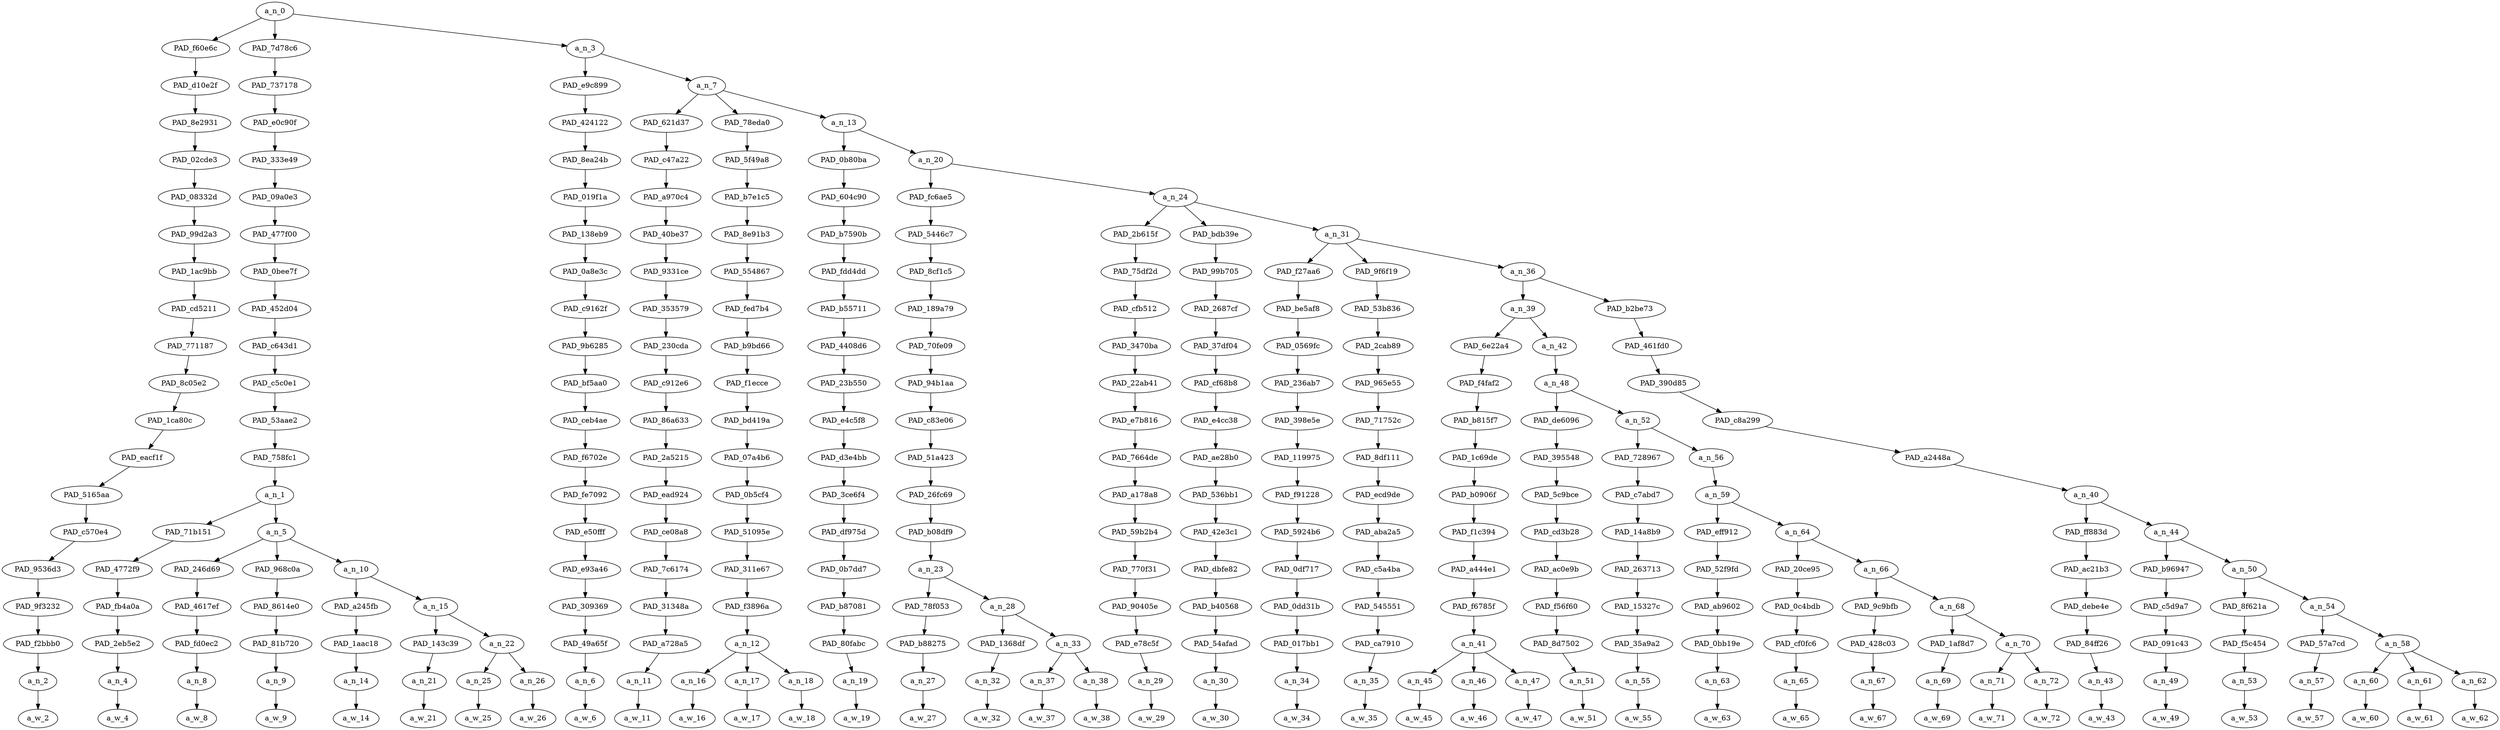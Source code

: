 strict digraph "" {
	a_n_0	[div_dir=1,
		index=0,
		level=19,
		pos="6.007134331597221,19!",
		text_span="[0, 1, 2, 3, 4, 5, 6, 7, 8, 9, 10, 11, 12, 13, 14, 15, 16, 17, 18, 19, 20, 21, 22, 23, 24, 25, 26, 27, 28, 29, 30, 31, 32, 33, 34, \
35, 36, 37, 38, 39]",
		value=0.99999999];
	PAD_f60e6c	[div_dir=-1,
		index=1,
		level=18,
		pos="7.0,18!",
		text_span="[7]",
		value=0.01826635];
	a_n_0 -> PAD_f60e6c;
	PAD_7d78c6	[div_dir=1,
		index=0,
		level=18,
		pos="1.1458333333333333,18!",
		text_span="[0, 1, 2, 3, 4, 5, 6]",
		value=0.17195423];
	a_n_0 -> PAD_7d78c6;
	a_n_3	[div_dir=1,
		index=2,
		level=18,
		pos="9.875569661458332,18!",
		text_span="[8, 9, 10, 11, 12, 13, 14, 15, 16, 17, 18, 19, 20, 21, 22, 23, 24, 25, 26, 27, 28, 29, 30, 31, 32, 33, 34, 35, 36, 37, 38, 39]",
		value=0.80933199];
	a_n_0 -> a_n_3;
	PAD_d10e2f	[div_dir=-1,
		index=1,
		level=17,
		pos="7.0,17!",
		text_span="[7]",
		value=0.01826635];
	PAD_f60e6c -> PAD_d10e2f;
	PAD_8e2931	[div_dir=-1,
		index=1,
		level=16,
		pos="7.0,16!",
		text_span="[7]",
		value=0.01826635];
	PAD_d10e2f -> PAD_8e2931;
	PAD_02cde3	[div_dir=-1,
		index=1,
		level=15,
		pos="7.0,15!",
		text_span="[7]",
		value=0.01826635];
	PAD_8e2931 -> PAD_02cde3;
	PAD_08332d	[div_dir=-1,
		index=1,
		level=14,
		pos="7.0,14!",
		text_span="[7]",
		value=0.01826635];
	PAD_02cde3 -> PAD_08332d;
	PAD_99d2a3	[div_dir=-1,
		index=1,
		level=13,
		pos="7.0,13!",
		text_span="[7]",
		value=0.01826635];
	PAD_08332d -> PAD_99d2a3;
	PAD_1ac9bb	[div_dir=-1,
		index=1,
		level=12,
		pos="7.0,12!",
		text_span="[7]",
		value=0.01826635];
	PAD_99d2a3 -> PAD_1ac9bb;
	PAD_cd5211	[div_dir=-1,
		index=1,
		level=11,
		pos="7.0,11!",
		text_span="[7]",
		value=0.01826635];
	PAD_1ac9bb -> PAD_cd5211;
	PAD_771187	[div_dir=-1,
		index=1,
		level=10,
		pos="7.0,10!",
		text_span="[7]",
		value=0.01826635];
	PAD_cd5211 -> PAD_771187;
	PAD_8c05e2	[div_dir=-1,
		index=1,
		level=9,
		pos="7.0,9!",
		text_span="[7]",
		value=0.01826635];
	PAD_771187 -> PAD_8c05e2;
	PAD_1ca80c	[div_dir=-1,
		index=1,
		level=8,
		pos="7.0,8!",
		text_span="[7]",
		value=0.01826635];
	PAD_8c05e2 -> PAD_1ca80c;
	PAD_eacf1f	[div_dir=-1,
		index=1,
		level=7,
		pos="7.0,7!",
		text_span="[7]",
		value=0.01826635];
	PAD_1ca80c -> PAD_eacf1f;
	PAD_5165aa	[div_dir=-1,
		index=1,
		level=6,
		pos="7.0,6!",
		text_span="[7]",
		value=0.01826635];
	PAD_eacf1f -> PAD_5165aa;
	PAD_c570e4	[div_dir=-1,
		index=2,
		level=5,
		pos="7.0,5!",
		text_span="[7]",
		value=0.01826635];
	PAD_5165aa -> PAD_c570e4;
	PAD_9536d3	[div_dir=-1,
		index=4,
		level=4,
		pos="7.0,4!",
		text_span="[7]",
		value=0.01826635];
	PAD_c570e4 -> PAD_9536d3;
	PAD_9f3232	[div_dir=-1,
		index=5,
		level=3,
		pos="7.0,3!",
		text_span="[7]",
		value=0.01826635];
	PAD_9536d3 -> PAD_9f3232;
	PAD_f2bbb0	[div_dir=-1,
		index=6,
		level=2,
		pos="7.0,2!",
		text_span="[7]",
		value=0.01826635];
	PAD_9f3232 -> PAD_f2bbb0;
	a_n_2	[div_dir=-1,
		index=7,
		level=1,
		pos="7.0,1!",
		text_span="[7]",
		value=0.01826635];
	PAD_f2bbb0 -> a_n_2;
	a_w_2	[div_dir=0,
		index=7,
		level=0,
		pos="7,0!",
		text_span="[7]",
		value=and];
	a_n_2 -> a_w_2;
	PAD_737178	[div_dir=1,
		index=0,
		level=17,
		pos="1.1458333333333333,17!",
		text_span="[0, 1, 2, 3, 4, 5, 6]",
		value=0.17195423];
	PAD_7d78c6 -> PAD_737178;
	PAD_e0c90f	[div_dir=1,
		index=0,
		level=16,
		pos="1.1458333333333333,16!",
		text_span="[0, 1, 2, 3, 4, 5, 6]",
		value=0.17195423];
	PAD_737178 -> PAD_e0c90f;
	PAD_333e49	[div_dir=1,
		index=0,
		level=15,
		pos="1.1458333333333333,15!",
		text_span="[0, 1, 2, 3, 4, 5, 6]",
		value=0.17195423];
	PAD_e0c90f -> PAD_333e49;
	PAD_09a0e3	[div_dir=1,
		index=0,
		level=14,
		pos="1.1458333333333333,14!",
		text_span="[0, 1, 2, 3, 4, 5, 6]",
		value=0.17195423];
	PAD_333e49 -> PAD_09a0e3;
	PAD_477f00	[div_dir=1,
		index=0,
		level=13,
		pos="1.1458333333333333,13!",
		text_span="[0, 1, 2, 3, 4, 5, 6]",
		value=0.17195423];
	PAD_09a0e3 -> PAD_477f00;
	PAD_0bee7f	[div_dir=1,
		index=0,
		level=12,
		pos="1.1458333333333333,12!",
		text_span="[0, 1, 2, 3, 4, 5, 6]",
		value=0.17195423];
	PAD_477f00 -> PAD_0bee7f;
	PAD_452d04	[div_dir=1,
		index=0,
		level=11,
		pos="1.1458333333333333,11!",
		text_span="[0, 1, 2, 3, 4, 5, 6]",
		value=0.17195423];
	PAD_0bee7f -> PAD_452d04;
	PAD_c643d1	[div_dir=1,
		index=0,
		level=10,
		pos="1.1458333333333333,10!",
		text_span="[0, 1, 2, 3, 4, 5, 6]",
		value=0.17195423];
	PAD_452d04 -> PAD_c643d1;
	PAD_c5c0e1	[div_dir=1,
		index=0,
		level=9,
		pos="1.1458333333333333,9!",
		text_span="[0, 1, 2, 3, 4, 5, 6]",
		value=0.17195423];
	PAD_c643d1 -> PAD_c5c0e1;
	PAD_53aae2	[div_dir=1,
		index=0,
		level=8,
		pos="1.1458333333333333,8!",
		text_span="[0, 1, 2, 3, 4, 5, 6]",
		value=0.17195423];
	PAD_c5c0e1 -> PAD_53aae2;
	PAD_758fc1	[div_dir=1,
		index=0,
		level=7,
		pos="1.1458333333333333,7!",
		text_span="[0, 1, 2, 3, 4, 5, 6]",
		value=0.17195423];
	PAD_53aae2 -> PAD_758fc1;
	a_n_1	[div_dir=1,
		index=0,
		level=6,
		pos="1.1458333333333333,6!",
		text_span="[0, 1, 2, 3, 4, 5, 6]",
		value=0.17195423];
	PAD_758fc1 -> a_n_1;
	PAD_71b151	[div_dir=1,
		index=0,
		level=5,
		pos="0.0,5!",
		text_span="[0]",
		value=0.05441077];
	a_n_1 -> PAD_71b151;
	a_n_5	[div_dir=1,
		index=1,
		level=5,
		pos="2.2916666666666665,5!",
		text_span="[1, 2, 3, 4, 5, 6]",
		value=0.11739344];
	a_n_1 -> a_n_5;
	PAD_4772f9	[div_dir=1,
		index=0,
		level=4,
		pos="0.0,4!",
		text_span="[0]",
		value=0.05441077];
	PAD_71b151 -> PAD_4772f9;
	PAD_fb4a0a	[div_dir=1,
		index=0,
		level=3,
		pos="0.0,3!",
		text_span="[0]",
		value=0.05441077];
	PAD_4772f9 -> PAD_fb4a0a;
	PAD_2eb5e2	[div_dir=1,
		index=0,
		level=2,
		pos="0.0,2!",
		text_span="[0]",
		value=0.05441077];
	PAD_fb4a0a -> PAD_2eb5e2;
	a_n_4	[div_dir=1,
		index=0,
		level=1,
		pos="0.0,1!",
		text_span="[0]",
		value=0.05441077];
	PAD_2eb5e2 -> a_n_4;
	a_w_4	[div_dir=0,
		index=0,
		level=0,
		pos="0,0!",
		text_span="[0]",
		value=cantwell];
	a_n_4 -> a_w_4;
	PAD_246d69	[div_dir=1,
		index=1,
		level=4,
		pos="1.0,4!",
		text_span="[1]",
		value=0.01510098];
	a_n_5 -> PAD_246d69;
	PAD_968c0a	[div_dir=1,
		index=2,
		level=4,
		pos="2.0,4!",
		text_span="[2]",
		value=0.01600743];
	a_n_5 -> PAD_968c0a;
	a_n_10	[div_dir=1,
		index=3,
		level=4,
		pos="3.875,4!",
		text_span="[3, 4, 5, 6]",
		value=0.08624022];
	a_n_5 -> a_n_10;
	PAD_4617ef	[div_dir=1,
		index=1,
		level=3,
		pos="1.0,3!",
		text_span="[1]",
		value=0.01510098];
	PAD_246d69 -> PAD_4617ef;
	PAD_fd0ec2	[div_dir=1,
		index=1,
		level=2,
		pos="1.0,2!",
		text_span="[1]",
		value=0.01510098];
	PAD_4617ef -> PAD_fd0ec2;
	a_n_8	[div_dir=1,
		index=1,
		level=1,
		pos="1.0,1!",
		text_span="[1]",
		value=0.01510098];
	PAD_fd0ec2 -> a_n_8;
	a_w_8	[div_dir=0,
		index=1,
		level=0,
		pos="1,0!",
		text_span="[1]",
		value=is];
	a_n_8 -> a_w_8;
	PAD_8614e0	[div_dir=1,
		index=2,
		level=3,
		pos="2.0,3!",
		text_span="[2]",
		value=0.01600743];
	PAD_968c0a -> PAD_8614e0;
	PAD_81b720	[div_dir=1,
		index=2,
		level=2,
		pos="2.0,2!",
		text_span="[2]",
		value=0.01600743];
	PAD_8614e0 -> PAD_81b720;
	a_n_9	[div_dir=1,
		index=2,
		level=1,
		pos="2.0,1!",
		text_span="[2]",
		value=0.01600743];
	PAD_81b720 -> a_n_9;
	a_w_9	[div_dir=0,
		index=2,
		level=0,
		pos="2,0!",
		text_span="[2]",
		value=actually];
	a_n_9 -> a_w_9;
	PAD_a245fb	[div_dir=1,
		index=3,
		level=3,
		pos="3.0,3!",
		text_span="[3]",
		value=0.01694788];
	a_n_10 -> PAD_a245fb;
	a_n_15	[div_dir=1,
		index=4,
		level=3,
		pos="4.75,3!",
		text_span="[4, 5, 6]",
		value=0.06924967];
	a_n_10 -> a_n_15;
	PAD_1aac18	[div_dir=1,
		index=3,
		level=2,
		pos="3.0,2!",
		text_span="[3]",
		value=0.01694788];
	PAD_a245fb -> PAD_1aac18;
	a_n_14	[div_dir=1,
		index=3,
		level=1,
		pos="3.0,1!",
		text_span="[3]",
		value=0.01694788];
	PAD_1aac18 -> a_n_14;
	a_w_14	[div_dir=0,
		index=3,
		level=0,
		pos="3,0!",
		text_span="[3]",
		value=talking];
	a_n_14 -> a_w_14;
	PAD_143c39	[div_dir=1,
		index=4,
		level=2,
		pos="4.0,2!",
		text_span="[4]",
		value=0.01421247];
	a_n_15 -> PAD_143c39;
	a_n_22	[div_dir=1,
		index=5,
		level=2,
		pos="5.5,2!",
		text_span="[5, 6]",
		value=0.05499839];
	a_n_15 -> a_n_22;
	a_n_21	[div_dir=1,
		index=4,
		level=1,
		pos="4.0,1!",
		text_span="[4]",
		value=0.01421247];
	PAD_143c39 -> a_n_21;
	a_w_21	[div_dir=0,
		index=4,
		level=0,
		pos="4,0!",
		text_span="[4]",
		value=to];
	a_n_21 -> a_w_21;
	a_n_25	[div_dir=1,
		index=5,
		level=1,
		pos="5.0,1!",
		text_span="[5]",
		value=0.03121798];
	a_n_22 -> a_n_25;
	a_n_26	[div_dir=-1,
		index=6,
		level=1,
		pos="6.0,1!",
		text_span="[6]",
		value=0.02374037];
	a_n_22 -> a_n_26;
	a_w_25	[div_dir=0,
		index=5,
		level=0,
		pos="5,0!",
		text_span="[5]",
		value=federal];
	a_n_25 -> a_w_25;
	a_w_26	[div_dir=0,
		index=6,
		level=0,
		pos="6,0!",
		text_span="[6]",
		value=agents];
	a_n_26 -> a_w_26;
	PAD_e9c899	[div_dir=1,
		index=2,
		level=17,
		pos="8.0,17!",
		text_span="[8]",
		value=0.06727514];
	a_n_3 -> PAD_e9c899;
	a_n_7	[div_dir=1,
		index=3,
		level=17,
		pos="11.751139322916666,17!",
		text_span="[9, 10, 11, 12, 13, 14, 15, 16, 17, 18, 19, 20, 21, 22, 23, 24, 25, 26, 27, 28, 29, 30, 31, 32, 33, 34, 35, 36, 37, 38, 39]",
		value=0.74160959];
	a_n_3 -> a_n_7;
	PAD_424122	[div_dir=1,
		index=2,
		level=16,
		pos="8.0,16!",
		text_span="[8]",
		value=0.06727514];
	PAD_e9c899 -> PAD_424122;
	PAD_8ea24b	[div_dir=1,
		index=2,
		level=15,
		pos="8.0,15!",
		text_span="[8]",
		value=0.06727514];
	PAD_424122 -> PAD_8ea24b;
	PAD_019f1a	[div_dir=1,
		index=2,
		level=14,
		pos="8.0,14!",
		text_span="[8]",
		value=0.06727514];
	PAD_8ea24b -> PAD_019f1a;
	PAD_138eb9	[div_dir=1,
		index=2,
		level=13,
		pos="8.0,13!",
		text_span="[8]",
		value=0.06727514];
	PAD_019f1a -> PAD_138eb9;
	PAD_0a8e3c	[div_dir=1,
		index=2,
		level=12,
		pos="8.0,12!",
		text_span="[8]",
		value=0.06727514];
	PAD_138eb9 -> PAD_0a8e3c;
	PAD_c9162f	[div_dir=1,
		index=2,
		level=11,
		pos="8.0,11!",
		text_span="[8]",
		value=0.06727514];
	PAD_0a8e3c -> PAD_c9162f;
	PAD_9b6285	[div_dir=1,
		index=2,
		level=10,
		pos="8.0,10!",
		text_span="[8]",
		value=0.06727514];
	PAD_c9162f -> PAD_9b6285;
	PAD_bf5aa0	[div_dir=1,
		index=2,
		level=9,
		pos="8.0,9!",
		text_span="[8]",
		value=0.06727514];
	PAD_9b6285 -> PAD_bf5aa0;
	PAD_ceb4ae	[div_dir=1,
		index=2,
		level=8,
		pos="8.0,8!",
		text_span="[8]",
		value=0.06727514];
	PAD_bf5aa0 -> PAD_ceb4ae;
	PAD_f6702e	[div_dir=1,
		index=2,
		level=7,
		pos="8.0,7!",
		text_span="[8]",
		value=0.06727514];
	PAD_ceb4ae -> PAD_f6702e;
	PAD_fe7092	[div_dir=1,
		index=2,
		level=6,
		pos="8.0,6!",
		text_span="[8]",
		value=0.06727514];
	PAD_f6702e -> PAD_fe7092;
	PAD_e50fff	[div_dir=1,
		index=3,
		level=5,
		pos="8.0,5!",
		text_span="[8]",
		value=0.06727514];
	PAD_fe7092 -> PAD_e50fff;
	PAD_e93a46	[div_dir=1,
		index=5,
		level=4,
		pos="8.0,4!",
		text_span="[8]",
		value=0.06727514];
	PAD_e50fff -> PAD_e93a46;
	PAD_309369	[div_dir=1,
		index=6,
		level=3,
		pos="8.0,3!",
		text_span="[8]",
		value=0.06727514];
	PAD_e93a46 -> PAD_309369;
	PAD_49a65f	[div_dir=1,
		index=7,
		level=2,
		pos="8.0,2!",
		text_span="[8]",
		value=0.06727514];
	PAD_309369 -> PAD_49a65f;
	a_n_6	[div_dir=1,
		index=8,
		level=1,
		pos="8.0,1!",
		text_span="[8]",
		value=0.06727514];
	PAD_49a65f -> a_n_6;
	a_w_6	[div_dir=0,
		index=8,
		level=0,
		pos="8,0!",
		text_span="[8]",
		value=nehlen];
	a_n_6 -> a_w_6;
	PAD_621d37	[div_dir=-1,
		index=3,
		level=16,
		pos="9.0,16!",
		text_span="[9]",
		value=0.02390951];
	a_n_7 -> PAD_621d37;
	PAD_78eda0	[div_dir=1,
		index=4,
		level=16,
		pos="11.0,16!",
		text_span="[10, 11, 12]",
		value=0.25882373];
	a_n_7 -> PAD_78eda0;
	a_n_13	[div_dir=1,
		index=5,
		level=16,
		pos="15.25341796875,16!",
		text_span="[13, 14, 15, 16, 17, 18, 19, 20, 21, 22, 23, 24, 25, 26, 27, 28, 29, 30, 31, 32, 33, 34, 35, 36, 37, 38, 39]",
		value=0.45843352];
	a_n_7 -> a_n_13;
	PAD_c47a22	[div_dir=-1,
		index=3,
		level=15,
		pos="9.0,15!",
		text_span="[9]",
		value=0.02390951];
	PAD_621d37 -> PAD_c47a22;
	PAD_a970c4	[div_dir=-1,
		index=3,
		level=14,
		pos="9.0,14!",
		text_span="[9]",
		value=0.02390951];
	PAD_c47a22 -> PAD_a970c4;
	PAD_40be37	[div_dir=-1,
		index=3,
		level=13,
		pos="9.0,13!",
		text_span="[9]",
		value=0.02390951];
	PAD_a970c4 -> PAD_40be37;
	PAD_9331ce	[div_dir=-1,
		index=3,
		level=12,
		pos="9.0,12!",
		text_span="[9]",
		value=0.02390951];
	PAD_40be37 -> PAD_9331ce;
	PAD_353579	[div_dir=-1,
		index=3,
		level=11,
		pos="9.0,11!",
		text_span="[9]",
		value=0.02390951];
	PAD_9331ce -> PAD_353579;
	PAD_230cda	[div_dir=-1,
		index=3,
		level=10,
		pos="9.0,10!",
		text_span="[9]",
		value=0.02390951];
	PAD_353579 -> PAD_230cda;
	PAD_c912e6	[div_dir=-1,
		index=3,
		level=9,
		pos="9.0,9!",
		text_span="[9]",
		value=0.02390951];
	PAD_230cda -> PAD_c912e6;
	PAD_86a633	[div_dir=-1,
		index=3,
		level=8,
		pos="9.0,8!",
		text_span="[9]",
		value=0.02390951];
	PAD_c912e6 -> PAD_86a633;
	PAD_2a5215	[div_dir=-1,
		index=3,
		level=7,
		pos="9.0,7!",
		text_span="[9]",
		value=0.02390951];
	PAD_86a633 -> PAD_2a5215;
	PAD_ead924	[div_dir=-1,
		index=3,
		level=6,
		pos="9.0,6!",
		text_span="[9]",
		value=0.02390951];
	PAD_2a5215 -> PAD_ead924;
	PAD_ce08a8	[div_dir=-1,
		index=4,
		level=5,
		pos="9.0,5!",
		text_span="[9]",
		value=0.02390951];
	PAD_ead924 -> PAD_ce08a8;
	PAD_7c6174	[div_dir=-1,
		index=6,
		level=4,
		pos="9.0,4!",
		text_span="[9]",
		value=0.02390951];
	PAD_ce08a8 -> PAD_7c6174;
	PAD_31348a	[div_dir=-1,
		index=7,
		level=3,
		pos="9.0,3!",
		text_span="[9]",
		value=0.02390951];
	PAD_7c6174 -> PAD_31348a;
	PAD_a728a5	[div_dir=-1,
		index=8,
		level=2,
		pos="9.0,2!",
		text_span="[9]",
		value=0.02390951];
	PAD_31348a -> PAD_a728a5;
	a_n_11	[div_dir=-1,
		index=9,
		level=1,
		pos="9.0,1!",
		text_span="[9]",
		value=0.02390951];
	PAD_a728a5 -> a_n_11;
	a_w_11	[div_dir=0,
		index=9,
		level=0,
		pos="9,0!",
		text_span="[9]",
		value=has];
	a_n_11 -> a_w_11;
	PAD_5f49a8	[div_dir=1,
		index=4,
		level=15,
		pos="11.0,15!",
		text_span="[10, 11, 12]",
		value=0.25882373];
	PAD_78eda0 -> PAD_5f49a8;
	PAD_b7e1c5	[div_dir=1,
		index=4,
		level=14,
		pos="11.0,14!",
		text_span="[10, 11, 12]",
		value=0.25882373];
	PAD_5f49a8 -> PAD_b7e1c5;
	PAD_8e91b3	[div_dir=1,
		index=4,
		level=13,
		pos="11.0,13!",
		text_span="[10, 11, 12]",
		value=0.25882373];
	PAD_b7e1c5 -> PAD_8e91b3;
	PAD_554867	[div_dir=1,
		index=4,
		level=12,
		pos="11.0,12!",
		text_span="[10, 11, 12]",
		value=0.25882373];
	PAD_8e91b3 -> PAD_554867;
	PAD_fed7b4	[div_dir=1,
		index=4,
		level=11,
		pos="11.0,11!",
		text_span="[10, 11, 12]",
		value=0.25882373];
	PAD_554867 -> PAD_fed7b4;
	PAD_b9bd66	[div_dir=1,
		index=4,
		level=10,
		pos="11.0,10!",
		text_span="[10, 11, 12]",
		value=0.25882373];
	PAD_fed7b4 -> PAD_b9bd66;
	PAD_f1ecce	[div_dir=1,
		index=4,
		level=9,
		pos="11.0,9!",
		text_span="[10, 11, 12]",
		value=0.25882373];
	PAD_b9bd66 -> PAD_f1ecce;
	PAD_bd419a	[div_dir=1,
		index=4,
		level=8,
		pos="11.0,8!",
		text_span="[10, 11, 12]",
		value=0.25882373];
	PAD_f1ecce -> PAD_bd419a;
	PAD_07a4b6	[div_dir=1,
		index=4,
		level=7,
		pos="11.0,7!",
		text_span="[10, 11, 12]",
		value=0.25882373];
	PAD_bd419a -> PAD_07a4b6;
	PAD_0b5cf4	[div_dir=1,
		index=4,
		level=6,
		pos="11.0,6!",
		text_span="[10, 11, 12]",
		value=0.25882373];
	PAD_07a4b6 -> PAD_0b5cf4;
	PAD_51095e	[div_dir=1,
		index=5,
		level=5,
		pos="11.0,5!",
		text_span="[10, 11, 12]",
		value=0.25882373];
	PAD_0b5cf4 -> PAD_51095e;
	PAD_311e67	[div_dir=1,
		index=7,
		level=4,
		pos="11.0,4!",
		text_span="[10, 11, 12]",
		value=0.25882373];
	PAD_51095e -> PAD_311e67;
	PAD_f3896a	[div_dir=1,
		index=8,
		level=3,
		pos="11.0,3!",
		text_span="[10, 11, 12]",
		value=0.25882373];
	PAD_311e67 -> PAD_f3896a;
	a_n_12	[div_dir=1,
		index=9,
		level=2,
		pos="11.0,2!",
		text_span="[10, 11, 12]",
		value=0.25882373];
	PAD_f3896a -> a_n_12;
	a_n_16	[div_dir=-1,
		index=10,
		level=1,
		pos="10.0,1!",
		text_span="[10]",
		value=0.03612787];
	a_n_12 -> a_n_16;
	a_n_17	[div_dir=1,
		index=11,
		level=1,
		pos="11.0,1!",
		text_span="[11]",
		value=0.16068625];
	a_n_12 -> a_n_17;
	a_n_18	[div_dir=1,
		index=12,
		level=1,
		pos="12.0,1!",
		text_span="[12]",
		value=0.06123874];
	a_n_12 -> a_n_18;
	a_w_16	[div_dir=0,
		index=10,
		level=0,
		pos="10,0!",
		text_span="[10]",
		value=a];
	a_n_16 -> a_w_16;
	a_w_17	[div_dir=0,
		index=11,
		level=0,
		pos="11,0!",
		text_span="[11]",
		value=spic];
	a_n_17 -> a_w_17;
	a_w_18	[div_dir=0,
		index=12,
		level=0,
		pos="12,0!",
		text_span="[12]",
		value=wife];
	a_n_18 -> a_w_18;
	PAD_0b80ba	[div_dir=1,
		index=5,
		level=15,
		pos="13.0,15!",
		text_span="[13]",
		value=0.01761510];
	a_n_13 -> PAD_0b80ba;
	a_n_20	[div_dir=1,
		index=6,
		level=15,
		pos="17.5068359375,15!",
		text_span="[14, 15, 16, 17, 18, 19, 20, 21, 22, 23, 24, 25, 26, 27, 28, 29, 30, 31, 32, 33, 34, 35, 36, 37, 38, 39]",
		value=0.44060215];
	a_n_13 -> a_n_20;
	PAD_604c90	[div_dir=1,
		index=5,
		level=14,
		pos="13.0,14!",
		text_span="[13]",
		value=0.01761510];
	PAD_0b80ba -> PAD_604c90;
	PAD_b7590b	[div_dir=1,
		index=5,
		level=13,
		pos="13.0,13!",
		text_span="[13]",
		value=0.01761510];
	PAD_604c90 -> PAD_b7590b;
	PAD_fdd4dd	[div_dir=1,
		index=5,
		level=12,
		pos="13.0,12!",
		text_span="[13]",
		value=0.01761510];
	PAD_b7590b -> PAD_fdd4dd;
	PAD_b55711	[div_dir=1,
		index=5,
		level=11,
		pos="13.0,11!",
		text_span="[13]",
		value=0.01761510];
	PAD_fdd4dd -> PAD_b55711;
	PAD_4408d6	[div_dir=1,
		index=5,
		level=10,
		pos="13.0,10!",
		text_span="[13]",
		value=0.01761510];
	PAD_b55711 -> PAD_4408d6;
	PAD_23b550	[div_dir=1,
		index=5,
		level=9,
		pos="13.0,9!",
		text_span="[13]",
		value=0.01761510];
	PAD_4408d6 -> PAD_23b550;
	PAD_e4c5f8	[div_dir=1,
		index=5,
		level=8,
		pos="13.0,8!",
		text_span="[13]",
		value=0.01761510];
	PAD_23b550 -> PAD_e4c5f8;
	PAD_d3e4bb	[div_dir=1,
		index=5,
		level=7,
		pos="13.0,7!",
		text_span="[13]",
		value=0.01761510];
	PAD_e4c5f8 -> PAD_d3e4bb;
	PAD_3ce6f4	[div_dir=1,
		index=5,
		level=6,
		pos="13.0,6!",
		text_span="[13]",
		value=0.01761510];
	PAD_d3e4bb -> PAD_3ce6f4;
	PAD_df975d	[div_dir=1,
		index=6,
		level=5,
		pos="13.0,5!",
		text_span="[13]",
		value=0.01761510];
	PAD_3ce6f4 -> PAD_df975d;
	PAD_0b7dd7	[div_dir=1,
		index=8,
		level=4,
		pos="13.0,4!",
		text_span="[13]",
		value=0.01761510];
	PAD_df975d -> PAD_0b7dd7;
	PAD_b87081	[div_dir=1,
		index=9,
		level=3,
		pos="13.0,3!",
		text_span="[13]",
		value=0.01761510];
	PAD_0b7dd7 -> PAD_b87081;
	PAD_80fabc	[div_dir=1,
		index=10,
		level=2,
		pos="13.0,2!",
		text_span="[13]",
		value=0.01761510];
	PAD_b87081 -> PAD_80fabc;
	a_n_19	[div_dir=1,
		index=13,
		level=1,
		pos="13.0,1!",
		text_span="[13]",
		value=0.01761510];
	PAD_80fabc -> a_n_19;
	a_w_19	[div_dir=0,
		index=13,
		level=0,
		pos="13,0!",
		text_span="[13]",
		value=so];
	a_n_19 -> a_w_19;
	PAD_fc6ae5	[div_dir=1,
		index=6,
		level=14,
		pos="14.875,14!",
		text_span="[14, 15, 16, 17]",
		value=0.05819967];
	a_n_20 -> PAD_fc6ae5;
	a_n_24	[div_dir=1,
		index=7,
		level=14,
		pos="20.138671875,14!",
		text_span="[18, 19, 20, 21, 22, 23, 24, 25, 26, 27, 28, 29, 30, 31, 32, 33, 34, 35, 36, 37, 38, 39]",
		value=0.38218516];
	a_n_20 -> a_n_24;
	PAD_5446c7	[div_dir=1,
		index=6,
		level=13,
		pos="14.875,13!",
		text_span="[14, 15, 16, 17]",
		value=0.05819967];
	PAD_fc6ae5 -> PAD_5446c7;
	PAD_8cf1c5	[div_dir=1,
		index=6,
		level=12,
		pos="14.875,12!",
		text_span="[14, 15, 16, 17]",
		value=0.05819967];
	PAD_5446c7 -> PAD_8cf1c5;
	PAD_189a79	[div_dir=1,
		index=6,
		level=11,
		pos="14.875,11!",
		text_span="[14, 15, 16, 17]",
		value=0.05819967];
	PAD_8cf1c5 -> PAD_189a79;
	PAD_70fe09	[div_dir=1,
		index=6,
		level=10,
		pos="14.875,10!",
		text_span="[14, 15, 16, 17]",
		value=0.05819967];
	PAD_189a79 -> PAD_70fe09;
	PAD_94b1aa	[div_dir=1,
		index=6,
		level=9,
		pos="14.875,9!",
		text_span="[14, 15, 16, 17]",
		value=0.05819967];
	PAD_70fe09 -> PAD_94b1aa;
	PAD_c83e06	[div_dir=1,
		index=6,
		level=8,
		pos="14.875,8!",
		text_span="[14, 15, 16, 17]",
		value=0.05819967];
	PAD_94b1aa -> PAD_c83e06;
	PAD_51a423	[div_dir=1,
		index=6,
		level=7,
		pos="14.875,7!",
		text_span="[14, 15, 16, 17]",
		value=0.05819967];
	PAD_c83e06 -> PAD_51a423;
	PAD_26fc69	[div_dir=1,
		index=6,
		level=6,
		pos="14.875,6!",
		text_span="[14, 15, 16, 17]",
		value=0.05819967];
	PAD_51a423 -> PAD_26fc69;
	PAD_b08df9	[div_dir=1,
		index=7,
		level=5,
		pos="14.875,5!",
		text_span="[14, 15, 16, 17]",
		value=0.05819967];
	PAD_26fc69 -> PAD_b08df9;
	a_n_23	[div_dir=1,
		index=9,
		level=4,
		pos="14.875,4!",
		text_span="[14, 15, 16, 17]",
		value=0.05819967];
	PAD_b08df9 -> a_n_23;
	PAD_78f053	[div_dir=1,
		index=10,
		level=3,
		pos="14.0,3!",
		text_span="[14]",
		value=0.01436769];
	a_n_23 -> PAD_78f053;
	a_n_28	[div_dir=1,
		index=11,
		level=3,
		pos="15.75,3!",
		text_span="[15, 16, 17]",
		value=0.04377141];
	a_n_23 -> a_n_28;
	PAD_b88275	[div_dir=1,
		index=11,
		level=2,
		pos="14.0,2!",
		text_span="[14]",
		value=0.01436769];
	PAD_78f053 -> PAD_b88275;
	a_n_27	[div_dir=1,
		index=14,
		level=1,
		pos="14.0,1!",
		text_span="[14]",
		value=0.01436769];
	PAD_b88275 -> a_n_27;
	a_w_27	[div_dir=0,
		index=14,
		level=0,
		pos="14,0!",
		text_span="[14]",
		value=what];
	a_n_27 -> a_w_27;
	PAD_1368df	[div_dir=1,
		index=12,
		level=2,
		pos="15.0,2!",
		text_span="[15]",
		value=0.01484249];
	a_n_28 -> PAD_1368df;
	a_n_33	[div_dir=1,
		index=13,
		level=2,
		pos="16.5,2!",
		text_span="[16, 17]",
		value=0.02886466];
	a_n_28 -> a_n_33;
	a_n_32	[div_dir=1,
		index=15,
		level=1,
		pos="15.0,1!",
		text_span="[15]",
		value=0.01484249];
	PAD_1368df -> a_n_32;
	a_w_32	[div_dir=0,
		index=15,
		level=0,
		pos="15,0!",
		text_span="[15]",
		value=you];
	a_n_32 -> a_w_32;
	a_n_37	[div_dir=1,
		index=16,
		level=1,
		pos="16.0,1!",
		text_span="[16]",
		value=0.01305404];
	a_n_33 -> a_n_37;
	a_n_38	[div_dir=1,
		index=17,
		level=1,
		pos="17.0,1!",
		text_span="[17]",
		value=0.01574842];
	a_n_33 -> a_n_38;
	a_w_37	[div_dir=0,
		index=16,
		level=0,
		pos="16,0!",
		text_span="[16]",
		value=are];
	a_n_37 -> a_w_37;
	a_w_38	[div_dir=0,
		index=17,
		level=0,
		pos="17,0!",
		text_span="[17]",
		value=saying];
	a_n_38 -> a_w_38;
	PAD_2b615f	[div_dir=1,
		index=7,
		level=13,
		pos="18.0,13!",
		text_span="[18]",
		value=0.01233604];
	a_n_24 -> PAD_2b615f;
	PAD_bdb39e	[div_dir=-1,
		index=8,
		level=13,
		pos="19.0,13!",
		text_span="[19]",
		value=0.01200980];
	a_n_24 -> PAD_bdb39e;
	a_n_31	[div_dir=1,
		index=9,
		level=13,
		pos="23.416015625,13!",
		text_span="[20, 21, 22, 23, 24, 25, 26, 27, 28, 29, 30, 31, 32, 33, 34, 35, 36, 37, 38, 39]",
		value=0.35762942];
	a_n_24 -> a_n_31;
	PAD_75df2d	[div_dir=1,
		index=7,
		level=12,
		pos="18.0,12!",
		text_span="[18]",
		value=0.01233604];
	PAD_2b615f -> PAD_75df2d;
	PAD_cfb512	[div_dir=1,
		index=7,
		level=11,
		pos="18.0,11!",
		text_span="[18]",
		value=0.01233604];
	PAD_75df2d -> PAD_cfb512;
	PAD_3470ba	[div_dir=1,
		index=7,
		level=10,
		pos="18.0,10!",
		text_span="[18]",
		value=0.01233604];
	PAD_cfb512 -> PAD_3470ba;
	PAD_22ab41	[div_dir=1,
		index=7,
		level=9,
		pos="18.0,9!",
		text_span="[18]",
		value=0.01233604];
	PAD_3470ba -> PAD_22ab41;
	PAD_e7b816	[div_dir=1,
		index=7,
		level=8,
		pos="18.0,8!",
		text_span="[18]",
		value=0.01233604];
	PAD_22ab41 -> PAD_e7b816;
	PAD_7664de	[div_dir=1,
		index=7,
		level=7,
		pos="18.0,7!",
		text_span="[18]",
		value=0.01233604];
	PAD_e7b816 -> PAD_7664de;
	PAD_a178a8	[div_dir=1,
		index=7,
		level=6,
		pos="18.0,6!",
		text_span="[18]",
		value=0.01233604];
	PAD_7664de -> PAD_a178a8;
	PAD_59b2b4	[div_dir=1,
		index=8,
		level=5,
		pos="18.0,5!",
		text_span="[18]",
		value=0.01233604];
	PAD_a178a8 -> PAD_59b2b4;
	PAD_770f31	[div_dir=1,
		index=10,
		level=4,
		pos="18.0,4!",
		text_span="[18]",
		value=0.01233604];
	PAD_59b2b4 -> PAD_770f31;
	PAD_90405e	[div_dir=1,
		index=12,
		level=3,
		pos="18.0,3!",
		text_span="[18]",
		value=0.01233604];
	PAD_770f31 -> PAD_90405e;
	PAD_e78c5f	[div_dir=1,
		index=14,
		level=2,
		pos="18.0,2!",
		text_span="[18]",
		value=0.01233604];
	PAD_90405e -> PAD_e78c5f;
	a_n_29	[div_dir=1,
		index=18,
		level=1,
		pos="18.0,1!",
		text_span="[18]",
		value=0.01233604];
	PAD_e78c5f -> a_n_29;
	a_w_29	[div_dir=0,
		index=18,
		level=0,
		pos="18,0!",
		text_span="[18]",
		value=does];
	a_n_29 -> a_w_29;
	PAD_99b705	[div_dir=-1,
		index=8,
		level=12,
		pos="19.0,12!",
		text_span="[19]",
		value=0.01200980];
	PAD_bdb39e -> PAD_99b705;
	PAD_2687cf	[div_dir=-1,
		index=8,
		level=11,
		pos="19.0,11!",
		text_span="[19]",
		value=0.01200980];
	PAD_99b705 -> PAD_2687cf;
	PAD_37df04	[div_dir=-1,
		index=8,
		level=10,
		pos="19.0,10!",
		text_span="[19]",
		value=0.01200980];
	PAD_2687cf -> PAD_37df04;
	PAD_cf68b8	[div_dir=-1,
		index=8,
		level=9,
		pos="19.0,9!",
		text_span="[19]",
		value=0.01200980];
	PAD_37df04 -> PAD_cf68b8;
	PAD_e4cc38	[div_dir=-1,
		index=8,
		level=8,
		pos="19.0,8!",
		text_span="[19]",
		value=0.01200980];
	PAD_cf68b8 -> PAD_e4cc38;
	PAD_ae28b0	[div_dir=-1,
		index=8,
		level=7,
		pos="19.0,7!",
		text_span="[19]",
		value=0.01200980];
	PAD_e4cc38 -> PAD_ae28b0;
	PAD_536bb1	[div_dir=-1,
		index=8,
		level=6,
		pos="19.0,6!",
		text_span="[19]",
		value=0.01200980];
	PAD_ae28b0 -> PAD_536bb1;
	PAD_42e3c1	[div_dir=-1,
		index=9,
		level=5,
		pos="19.0,5!",
		text_span="[19]",
		value=0.01200980];
	PAD_536bb1 -> PAD_42e3c1;
	PAD_dbfe82	[div_dir=-1,
		index=11,
		level=4,
		pos="19.0,4!",
		text_span="[19]",
		value=0.01200980];
	PAD_42e3c1 -> PAD_dbfe82;
	PAD_b40568	[div_dir=-1,
		index=13,
		level=3,
		pos="19.0,3!",
		text_span="[19]",
		value=0.01200980];
	PAD_dbfe82 -> PAD_b40568;
	PAD_54afad	[div_dir=-1,
		index=15,
		level=2,
		pos="19.0,2!",
		text_span="[19]",
		value=0.01200980];
	PAD_b40568 -> PAD_54afad;
	a_n_30	[div_dir=-1,
		index=19,
		level=1,
		pos="19.0,1!",
		text_span="[19]",
		value=0.01200980];
	PAD_54afad -> a_n_30;
	a_w_30	[div_dir=0,
		index=19,
		level=0,
		pos="19,0!",
		text_span="[19]",
		value=not];
	a_n_30 -> a_w_30;
	PAD_f27aa6	[div_dir=1,
		index=9,
		level=12,
		pos="20.0,12!",
		text_span="[20]",
		value=0.01239172];
	a_n_31 -> PAD_f27aa6;
	PAD_9f6f19	[div_dir=1,
		index=10,
		level=12,
		pos="21.0,12!",
		text_span="[21]",
		value=0.01439887];
	a_n_31 -> PAD_9f6f19;
	a_n_36	[div_dir=1,
		index=11,
		level=12,
		pos="29.248046875,12!",
		text_span="[22, 23, 24, 25, 26, 27, 28, 29, 30, 31, 32, 33, 34, 35, 36, 37, 38, 39]",
		value=0.33061859];
	a_n_31 -> a_n_36;
	PAD_be5af8	[div_dir=1,
		index=9,
		level=11,
		pos="20.0,11!",
		text_span="[20]",
		value=0.01239172];
	PAD_f27aa6 -> PAD_be5af8;
	PAD_0569fc	[div_dir=1,
		index=9,
		level=10,
		pos="20.0,10!",
		text_span="[20]",
		value=0.01239172];
	PAD_be5af8 -> PAD_0569fc;
	PAD_236ab7	[div_dir=1,
		index=9,
		level=9,
		pos="20.0,9!",
		text_span="[20]",
		value=0.01239172];
	PAD_0569fc -> PAD_236ab7;
	PAD_398e5e	[div_dir=1,
		index=9,
		level=8,
		pos="20.0,8!",
		text_span="[20]",
		value=0.01239172];
	PAD_236ab7 -> PAD_398e5e;
	PAD_119975	[div_dir=1,
		index=9,
		level=7,
		pos="20.0,7!",
		text_span="[20]",
		value=0.01239172];
	PAD_398e5e -> PAD_119975;
	PAD_f91228	[div_dir=1,
		index=9,
		level=6,
		pos="20.0,6!",
		text_span="[20]",
		value=0.01239172];
	PAD_119975 -> PAD_f91228;
	PAD_5924b6	[div_dir=1,
		index=10,
		level=5,
		pos="20.0,5!",
		text_span="[20]",
		value=0.01239172];
	PAD_f91228 -> PAD_5924b6;
	PAD_0df717	[div_dir=1,
		index=12,
		level=4,
		pos="20.0,4!",
		text_span="[20]",
		value=0.01239172];
	PAD_5924b6 -> PAD_0df717;
	PAD_0dd31b	[div_dir=1,
		index=14,
		level=3,
		pos="20.0,3!",
		text_span="[20]",
		value=0.01239172];
	PAD_0df717 -> PAD_0dd31b;
	PAD_017bb1	[div_dir=1,
		index=16,
		level=2,
		pos="20.0,2!",
		text_span="[20]",
		value=0.01239172];
	PAD_0dd31b -> PAD_017bb1;
	a_n_34	[div_dir=1,
		index=20,
		level=1,
		pos="20.0,1!",
		text_span="[20]",
		value=0.01239172];
	PAD_017bb1 -> a_n_34;
	a_w_34	[div_dir=0,
		index=20,
		level=0,
		pos="20,0!",
		text_span="[20]",
		value=make];
	a_n_34 -> a_w_34;
	PAD_53b836	[div_dir=1,
		index=10,
		level=11,
		pos="21.0,11!",
		text_span="[21]",
		value=0.01439887];
	PAD_9f6f19 -> PAD_53b836;
	PAD_2cab89	[div_dir=1,
		index=10,
		level=10,
		pos="21.0,10!",
		text_span="[21]",
		value=0.01439887];
	PAD_53b836 -> PAD_2cab89;
	PAD_965e55	[div_dir=1,
		index=10,
		level=9,
		pos="21.0,9!",
		text_span="[21]",
		value=0.01439887];
	PAD_2cab89 -> PAD_965e55;
	PAD_71752c	[div_dir=1,
		index=10,
		level=8,
		pos="21.0,8!",
		text_span="[21]",
		value=0.01439887];
	PAD_965e55 -> PAD_71752c;
	PAD_8df111	[div_dir=1,
		index=10,
		level=7,
		pos="21.0,7!",
		text_span="[21]",
		value=0.01439887];
	PAD_71752c -> PAD_8df111;
	PAD_ecd9de	[div_dir=1,
		index=10,
		level=6,
		pos="21.0,6!",
		text_span="[21]",
		value=0.01439887];
	PAD_8df111 -> PAD_ecd9de;
	PAD_aba2a5	[div_dir=1,
		index=11,
		level=5,
		pos="21.0,5!",
		text_span="[21]",
		value=0.01439887];
	PAD_ecd9de -> PAD_aba2a5;
	PAD_c5a4ba	[div_dir=1,
		index=13,
		level=4,
		pos="21.0,4!",
		text_span="[21]",
		value=0.01439887];
	PAD_aba2a5 -> PAD_c5a4ba;
	PAD_545551	[div_dir=1,
		index=15,
		level=3,
		pos="21.0,3!",
		text_span="[21]",
		value=0.01439887];
	PAD_c5a4ba -> PAD_545551;
	PAD_ca7910	[div_dir=1,
		index=17,
		level=2,
		pos="21.0,2!",
		text_span="[21]",
		value=0.01439887];
	PAD_545551 -> PAD_ca7910;
	a_n_35	[div_dir=1,
		index=21,
		level=1,
		pos="21.0,1!",
		text_span="[21]",
		value=0.01439887];
	PAD_ca7910 -> a_n_35;
	a_w_35	[div_dir=0,
		index=21,
		level=0,
		pos="21,0!",
		text_span="[21]",
		value=sense];
	a_n_35 -> a_w_35;
	a_n_39	[div_dir=1,
		index=11,
		level=11,
		pos="24.49609375,11!",
		text_span="[22, 23, 24, 25, 26, 27, 28, 29, 30, 31, 32]",
		value=0.16187506];
	a_n_36 -> a_n_39;
	PAD_b2be73	[div_dir=1,
		index=12,
		level=11,
		pos="34.0,11!",
		text_span="[33, 34, 35, 36, 37, 38, 39]",
		value=0.16854147];
	a_n_36 -> PAD_b2be73;
	PAD_6e22a4	[div_dir=1,
		index=11,
		level=10,
		pos="23.0,10!",
		text_span="[22, 23, 24]",
		value=0.04297747];
	a_n_39 -> PAD_6e22a4;
	a_n_42	[div_dir=1,
		index=12,
		level=10,
		pos="25.9921875,10!",
		text_span="[25, 26, 27, 28, 29, 30, 31, 32]",
		value=0.11869098];
	a_n_39 -> a_n_42;
	PAD_f4faf2	[div_dir=1,
		index=11,
		level=9,
		pos="23.0,9!",
		text_span="[22, 23, 24]",
		value=0.04297747];
	PAD_6e22a4 -> PAD_f4faf2;
	PAD_b815f7	[div_dir=1,
		index=11,
		level=8,
		pos="23.0,8!",
		text_span="[22, 23, 24]",
		value=0.04297747];
	PAD_f4faf2 -> PAD_b815f7;
	PAD_1c69de	[div_dir=1,
		index=11,
		level=7,
		pos="23.0,7!",
		text_span="[22, 23, 24]",
		value=0.04297747];
	PAD_b815f7 -> PAD_1c69de;
	PAD_b0906f	[div_dir=1,
		index=11,
		level=6,
		pos="23.0,6!",
		text_span="[22, 23, 24]",
		value=0.04297747];
	PAD_1c69de -> PAD_b0906f;
	PAD_f1c394	[div_dir=1,
		index=12,
		level=5,
		pos="23.0,5!",
		text_span="[22, 23, 24]",
		value=0.04297747];
	PAD_b0906f -> PAD_f1c394;
	PAD_a444e1	[div_dir=1,
		index=14,
		level=4,
		pos="23.0,4!",
		text_span="[22, 23, 24]",
		value=0.04297747];
	PAD_f1c394 -> PAD_a444e1;
	PAD_f6785f	[div_dir=1,
		index=16,
		level=3,
		pos="23.0,3!",
		text_span="[22, 23, 24]",
		value=0.04297747];
	PAD_a444e1 -> PAD_f6785f;
	a_n_41	[div_dir=1,
		index=18,
		level=2,
		pos="23.0,2!",
		text_span="[22, 23, 24]",
		value=0.04297747];
	PAD_f6785f -> a_n_41;
	a_n_45	[div_dir=1,
		index=22,
		level=1,
		pos="22.0,1!",
		text_span="[22]",
		value=0.01378473];
	a_n_41 -> a_n_45;
	a_n_46	[div_dir=-1,
		index=23,
		level=1,
		pos="23.0,1!",
		text_span="[23]",
		value=0.01389848];
	a_n_41 -> a_n_46;
	a_n_47	[div_dir=1,
		index=24,
		level=1,
		pos="24.0,1!",
		text_span="[24]",
		value=0.01517738];
	a_n_41 -> a_n_47;
	a_w_45	[div_dir=0,
		index=22,
		level=0,
		pos="22,0!",
		text_span="[22]",
		value=the];
	a_n_45 -> a_w_45;
	a_w_46	[div_dir=0,
		index=23,
		level=0,
		pos="23,0!",
		text_span="[23]",
		value=only];
	a_n_46 -> a_w_46;
	a_w_47	[div_dir=0,
		index=24,
		level=0,
		pos="24,0!",
		text_span="[24]",
		value=reason];
	a_n_47 -> a_w_47;
	a_n_48	[div_dir=1,
		index=12,
		level=9,
		pos="25.9921875,9!",
		text_span="[25, 26, 27, 28, 29, 30, 31, 32]",
		value=0.11852040];
	a_n_42 -> a_n_48;
	PAD_de6096	[div_dir=1,
		index=12,
		level=8,
		pos="25.0,8!",
		text_span="[25]",
		value=0.01396931];
	a_n_48 -> PAD_de6096;
	a_n_52	[div_dir=1,
		index=13,
		level=8,
		pos="26.984375,8!",
		text_span="[26, 27, 28, 29, 30, 31, 32]",
		value=0.10438051];
	a_n_48 -> a_n_52;
	PAD_395548	[div_dir=1,
		index=12,
		level=7,
		pos="25.0,7!",
		text_span="[25]",
		value=0.01396931];
	PAD_de6096 -> PAD_395548;
	PAD_5c9bce	[div_dir=1,
		index=12,
		level=6,
		pos="25.0,6!",
		text_span="[25]",
		value=0.01396931];
	PAD_395548 -> PAD_5c9bce;
	PAD_cd3b28	[div_dir=1,
		index=13,
		level=5,
		pos="25.0,5!",
		text_span="[25]",
		value=0.01396931];
	PAD_5c9bce -> PAD_cd3b28;
	PAD_ac0e9b	[div_dir=1,
		index=15,
		level=4,
		pos="25.0,4!",
		text_span="[25]",
		value=0.01396931];
	PAD_cd3b28 -> PAD_ac0e9b;
	PAD_f56f60	[div_dir=1,
		index=17,
		level=3,
		pos="25.0,3!",
		text_span="[25]",
		value=0.01396931];
	PAD_ac0e9b -> PAD_f56f60;
	PAD_8d7502	[div_dir=1,
		index=19,
		level=2,
		pos="25.0,2!",
		text_span="[25]",
		value=0.01396931];
	PAD_f56f60 -> PAD_8d7502;
	a_n_51	[div_dir=1,
		index=25,
		level=1,
		pos="25.0,1!",
		text_span="[25]",
		value=0.01396931];
	PAD_8d7502 -> a_n_51;
	a_w_51	[div_dir=0,
		index=25,
		level=0,
		pos="25,0!",
		text_span="[25]",
		value=i];
	a_n_51 -> a_w_51;
	PAD_728967	[div_dir=1,
		index=13,
		level=7,
		pos="26.0,7!",
		text_span="[26]",
		value=0.01422351];
	a_n_52 -> PAD_728967;
	a_n_56	[div_dir=1,
		index=14,
		level=7,
		pos="27.96875,7!",
		text_span="[27, 28, 29, 30, 31, 32]",
		value=0.08999360];
	a_n_52 -> a_n_56;
	PAD_c7abd7	[div_dir=1,
		index=13,
		level=6,
		pos="26.0,6!",
		text_span="[26]",
		value=0.01422351];
	PAD_728967 -> PAD_c7abd7;
	PAD_14a8b9	[div_dir=1,
		index=14,
		level=5,
		pos="26.0,5!",
		text_span="[26]",
		value=0.01422351];
	PAD_c7abd7 -> PAD_14a8b9;
	PAD_263713	[div_dir=1,
		index=16,
		level=4,
		pos="26.0,4!",
		text_span="[26]",
		value=0.01422351];
	PAD_14a8b9 -> PAD_263713;
	PAD_15327c	[div_dir=1,
		index=18,
		level=3,
		pos="26.0,3!",
		text_span="[26]",
		value=0.01422351];
	PAD_263713 -> PAD_15327c;
	PAD_35a9a2	[div_dir=1,
		index=20,
		level=2,
		pos="26.0,2!",
		text_span="[26]",
		value=0.01422351];
	PAD_15327c -> PAD_35a9a2;
	a_n_55	[div_dir=1,
		index=26,
		level=1,
		pos="26.0,1!",
		text_span="[26]",
		value=0.01422351];
	PAD_35a9a2 -> a_n_55;
	a_w_55	[div_dir=0,
		index=26,
		level=0,
		pos="26,0!",
		text_span="[26]",
		value=think];
	a_n_55 -> a_w_55;
	a_n_59	[div_dir=1,
		index=14,
		level=6,
		pos="27.96875,6!",
		text_span="[27, 28, 29, 30, 31, 32]",
		value=0.08984291];
	a_n_56 -> a_n_59;
	PAD_eff912	[div_dir=1,
		index=15,
		level=5,
		pos="27.0,5!",
		text_span="[27]",
		value=0.01483832];
	a_n_59 -> PAD_eff912;
	a_n_64	[div_dir=1,
		index=16,
		level=5,
		pos="28.9375,5!",
		text_span="[28, 29, 30, 31, 32]",
		value=0.07485390];
	a_n_59 -> a_n_64;
	PAD_52f9fd	[div_dir=1,
		index=17,
		level=4,
		pos="27.0,4!",
		text_span="[27]",
		value=0.01483832];
	PAD_eff912 -> PAD_52f9fd;
	PAD_ab9602	[div_dir=1,
		index=19,
		level=3,
		pos="27.0,3!",
		text_span="[27]",
		value=0.01483832];
	PAD_52f9fd -> PAD_ab9602;
	PAD_0bb19e	[div_dir=1,
		index=21,
		level=2,
		pos="27.0,2!",
		text_span="[27]",
		value=0.01483832];
	PAD_ab9602 -> PAD_0bb19e;
	a_n_63	[div_dir=1,
		index=27,
		level=1,
		pos="27.0,1!",
		text_span="[27]",
		value=0.01483832];
	PAD_0bb19e -> a_n_63;
	a_w_63	[div_dir=0,
		index=27,
		level=0,
		pos="27,0!",
		text_span="[27]",
		value=you1];
	a_n_63 -> a_w_63;
	PAD_20ce95	[div_dir=1,
		index=18,
		level=4,
		pos="28.0,4!",
		text_span="[28]",
		value=0.01495522];
	a_n_64 -> PAD_20ce95;
	a_n_66	[div_dir=1,
		index=19,
		level=4,
		pos="29.875,4!",
		text_span="[29, 30, 31, 32]",
		value=0.05978104];
	a_n_64 -> a_n_66;
	PAD_0c4bdb	[div_dir=1,
		index=20,
		level=3,
		pos="28.0,3!",
		text_span="[28]",
		value=0.01495522];
	PAD_20ce95 -> PAD_0c4bdb;
	PAD_cf0fc6	[div_dir=1,
		index=22,
		level=2,
		pos="28.0,2!",
		text_span="[28]",
		value=0.01495522];
	PAD_0c4bdb -> PAD_cf0fc6;
	a_n_65	[div_dir=1,
		index=28,
		level=1,
		pos="28.0,1!",
		text_span="[28]",
		value=0.01495522];
	PAD_cf0fc6 -> a_n_65;
	a_w_65	[div_dir=0,
		index=28,
		level=0,
		pos="28,0!",
		text_span="[28]",
		value=could];
	a_n_65 -> a_w_65;
	PAD_9c9bfb	[div_dir=1,
		index=21,
		level=3,
		pos="29.0,3!",
		text_span="[29]",
		value=0.01358018];
	a_n_66 -> PAD_9c9bfb;
	a_n_68	[div_dir=1,
		index=22,
		level=3,
		pos="30.75,3!",
		text_span="[30, 31, 32]",
		value=0.04609381];
	a_n_66 -> a_n_68;
	PAD_428c03	[div_dir=1,
		index=23,
		level=2,
		pos="29.0,2!",
		text_span="[29]",
		value=0.01358018];
	PAD_9c9bfb -> PAD_428c03;
	a_n_67	[div_dir=1,
		index=29,
		level=1,
		pos="29.0,1!",
		text_span="[29]",
		value=0.01358018];
	PAD_428c03 -> a_n_67;
	a_w_67	[div_dir=0,
		index=29,
		level=0,
		pos="29,0!",
		text_span="[29]",
		value=be];
	a_n_67 -> a_w_67;
	PAD_1af8d7	[div_dir=1,
		index=24,
		level=2,
		pos="30.0,2!",
		text_span="[30]",
		value=0.01602291];
	a_n_68 -> PAD_1af8d7;
	a_n_70	[div_dir=1,
		index=25,
		level=2,
		pos="31.5,2!",
		text_span="[31, 32]",
		value=0.02997918];
	a_n_68 -> a_n_70;
	a_n_69	[div_dir=1,
		index=30,
		level=1,
		pos="30.0,1!",
		text_span="[30]",
		value=0.01602291];
	PAD_1af8d7 -> a_n_69;
	a_w_69	[div_dir=0,
		index=30,
		level=0,
		pos="30,0!",
		text_span="[30]",
		value=saying1];
	a_n_69 -> a_w_69;
	a_n_71	[div_dir=-1,
		index=31,
		level=1,
		pos="31.0,1!",
		text_span="[31]",
		value=0.01367917];
	a_n_70 -> a_n_71;
	a_n_72	[div_dir=1,
		index=32,
		level=1,
		pos="32.0,1!",
		text_span="[32]",
		value=0.01618955];
	a_n_70 -> a_n_72;
	a_w_71	[div_dir=0,
		index=31,
		level=0,
		pos="31,0!",
		text_span="[31]",
		value=these];
	a_n_71 -> a_w_71;
	a_w_72	[div_dir=0,
		index=32,
		level=0,
		pos="32,0!",
		text_span="[32]",
		value=things];
	a_n_72 -> a_w_72;
	PAD_461fd0	[div_dir=1,
		index=13,
		level=10,
		pos="34.0,10!",
		text_span="[33, 34, 35, 36, 37, 38, 39]",
		value=0.16854147];
	PAD_b2be73 -> PAD_461fd0;
	PAD_390d85	[div_dir=1,
		index=13,
		level=9,
		pos="34.0,9!",
		text_span="[33, 34, 35, 36, 37, 38, 39]",
		value=0.16854147];
	PAD_461fd0 -> PAD_390d85;
	PAD_c8a299	[div_dir=1,
		index=14,
		level=8,
		pos="34.0,8!",
		text_span="[33, 34, 35, 36, 37, 38, 39]",
		value=0.16854147];
	PAD_390d85 -> PAD_c8a299;
	PAD_a2448a	[div_dir=1,
		index=15,
		level=7,
		pos="34.0,7!",
		text_span="[33, 34, 35, 36, 37, 38, 39]",
		value=0.16854147];
	PAD_c8a299 -> PAD_a2448a;
	a_n_40	[div_dir=1,
		index=15,
		level=6,
		pos="34.0,6!",
		text_span="[33, 34, 35, 36, 37, 38, 39]",
		value=0.16854147];
	PAD_a2448a -> a_n_40;
	PAD_ff883d	[div_dir=1,
		index=17,
		level=5,
		pos="33.0,5!",
		text_span="[33]",
		value=0.01502400];
	a_n_40 -> PAD_ff883d;
	a_n_44	[div_dir=1,
		index=18,
		level=5,
		pos="35.0,5!",
		text_span="[34, 35, 36, 37, 38, 39]",
		value=0.15344326];
	a_n_40 -> a_n_44;
	PAD_ac21b3	[div_dir=1,
		index=20,
		level=4,
		pos="33.0,4!",
		text_span="[33]",
		value=0.01502400];
	PAD_ff883d -> PAD_ac21b3;
	PAD_debe4e	[div_dir=1,
		index=23,
		level=3,
		pos="33.0,3!",
		text_span="[33]",
		value=0.01502400];
	PAD_ac21b3 -> PAD_debe4e;
	PAD_84ff26	[div_dir=1,
		index=26,
		level=2,
		pos="33.0,2!",
		text_span="[33]",
		value=0.01502400];
	PAD_debe4e -> PAD_84ff26;
	a_n_43	[div_dir=1,
		index=33,
		level=1,
		pos="33.0,1!",
		text_span="[33]",
		value=0.01502400];
	PAD_84ff26 -> a_n_43;
	a_w_43	[div_dir=0,
		index=33,
		level=0,
		pos="33,0!",
		text_span="[33]",
		value=is1];
	a_n_43 -> a_w_43;
	PAD_b96947	[div_dir=1,
		index=21,
		level=4,
		pos="34.0,4!",
		text_span="[34]",
		value=0.01320756];
	a_n_44 -> PAD_b96947;
	a_n_50	[div_dir=1,
		index=22,
		level=4,
		pos="36.0,4!",
		text_span="[35, 36, 37, 38, 39]",
		value=0.14017529];
	a_n_44 -> a_n_50;
	PAD_c5d9a7	[div_dir=1,
		index=24,
		level=3,
		pos="34.0,3!",
		text_span="[34]",
		value=0.01320756];
	PAD_b96947 -> PAD_c5d9a7;
	PAD_091c43	[div_dir=1,
		index=27,
		level=2,
		pos="34.0,2!",
		text_span="[34]",
		value=0.01320756];
	PAD_c5d9a7 -> PAD_091c43;
	a_n_49	[div_dir=1,
		index=34,
		level=1,
		pos="34.0,1!",
		text_span="[34]",
		value=0.01320756];
	PAD_091c43 -> a_n_49;
	a_w_49	[div_dir=0,
		index=34,
		level=0,
		pos="34,0!",
		text_span="[34]",
		value=if];
	a_n_49 -> a_w_49;
	PAD_8f621a	[div_dir=1,
		index=25,
		level=3,
		pos="35.0,3!",
		text_span="[35]",
		value=0.01537334];
	a_n_50 -> PAD_8f621a;
	a_n_54	[div_dir=1,
		index=26,
		level=3,
		pos="37.0,3!",
		text_span="[36, 37, 38, 39]",
		value=0.12474813];
	a_n_50 -> a_n_54;
	PAD_f5c454	[div_dir=1,
		index=28,
		level=2,
		pos="35.0,2!",
		text_span="[35]",
		value=0.01537334];
	PAD_8f621a -> PAD_f5c454;
	a_n_53	[div_dir=1,
		index=35,
		level=1,
		pos="35.0,1!",
		text_span="[35]",
		value=0.01537334];
	PAD_f5c454 -> a_n_53;
	a_w_53	[div_dir=0,
		index=35,
		level=0,
		pos="35,0!",
		text_span="[35]",
		value=you2];
	a_n_53 -> a_w_53;
	PAD_57a7cd	[div_dir=-1,
		index=29,
		level=2,
		pos="36.0,2!",
		text_span="[36]",
		value=0.01304478];
	a_n_54 -> PAD_57a7cd;
	a_n_58	[div_dir=1,
		index=30,
		level=2,
		pos="38.0,2!",
		text_span="[37, 38, 39]",
		value=0.11166549];
	a_n_54 -> a_n_58;
	a_n_57	[div_dir=-1,
		index=36,
		level=1,
		pos="36.0,1!",
		text_span="[36]",
		value=0.01304478];
	PAD_57a7cd -> a_n_57;
	a_w_57	[div_dir=0,
		index=36,
		level=0,
		pos="36,0!",
		text_span="[36]",
		value=are1];
	a_n_57 -> a_w_57;
	a_n_60	[div_dir=1,
		index=37,
		level=1,
		pos="37.0,1!",
		text_span="[37]",
		value=0.01421872];
	a_n_58 -> a_n_60;
	a_n_61	[div_dir=1,
		index=38,
		level=1,
		pos="38.0,1!",
		text_span="[38]",
		value=0.07044735];
	a_n_58 -> a_n_61;
	a_n_62	[div_dir=1,
		index=39,
		level=1,
		pos="39.0,1!",
		text_span="[39]",
		value=0.02695771];
	a_n_58 -> a_n_62;
	a_w_60	[div_dir=0,
		index=37,
		level=0,
		pos="37,0!",
		text_span="[37]",
		value=a1];
	a_n_60 -> a_w_60;
	a_w_61	[div_dir=0,
		index=38,
		level=0,
		pos="38,0!",
		text_span="[38]",
		value=subverter];
	a_n_61 -> a_w_61;
	a_w_62	[div_dir=0,
		index=39,
		level=0,
		pos="39,0!",
		text_span="[39]",
		value=yourself];
	a_n_62 -> a_w_62;
}
